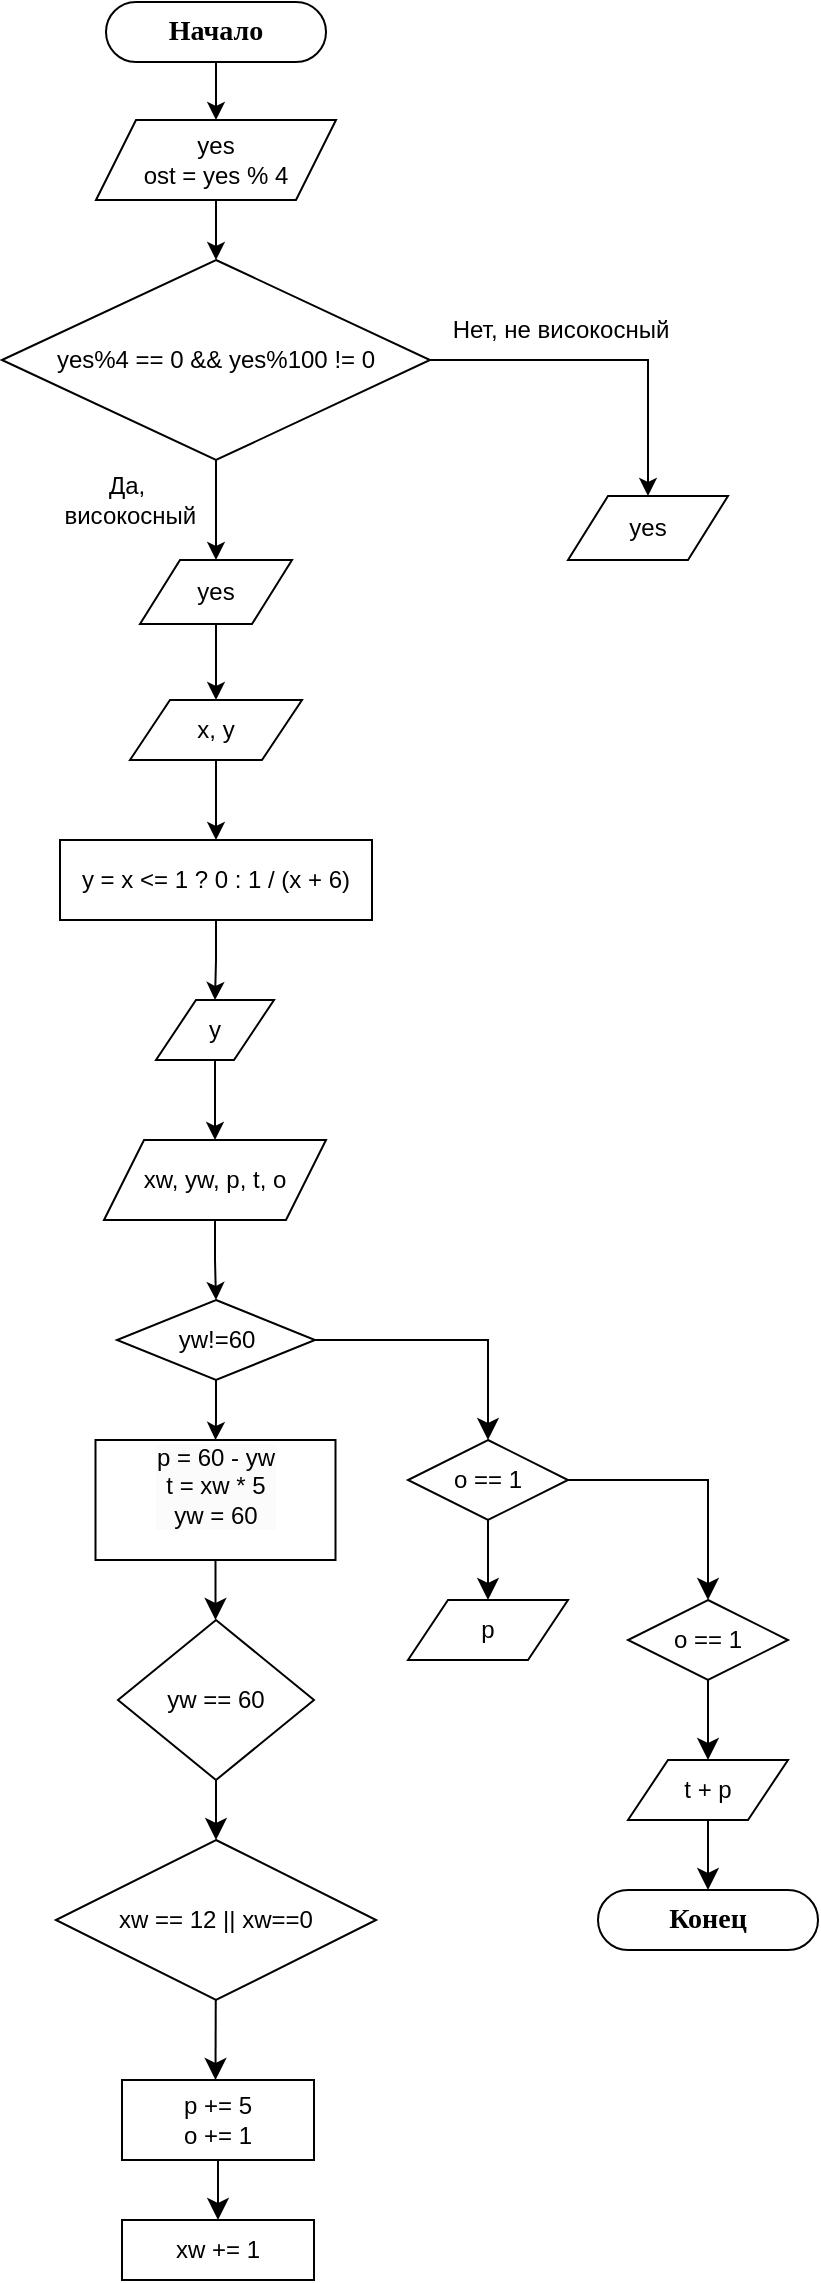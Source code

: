 <mxfile version="24.8.3">
  <diagram name="Страница — 1" id="CFaG_BACzUibLaljeHuV">
    <mxGraphModel dx="1938" dy="2260" grid="1" gridSize="10" guides="1" tooltips="1" connect="1" arrows="1" fold="1" page="1" pageScale="1" pageWidth="827" pageHeight="1169" math="0" shadow="0">
      <root>
        <mxCell id="0" />
        <mxCell id="1" parent="0" />
        <mxCell id="ybld0UvMamJYZgag9wiC-3" style="edgeStyle=orthogonalEdgeStyle;rounded=0;orthogonalLoop=1;jettySize=auto;html=1;" edge="1" parent="1" source="ybld0UvMamJYZgag9wiC-1">
          <mxGeometry relative="1" as="geometry">
            <mxPoint x="414" y="-1110" as="targetPoint" />
          </mxGeometry>
        </mxCell>
        <mxCell id="ybld0UvMamJYZgag9wiC-1" value="Начало" style="rounded=1;whiteSpace=wrap;html=1;arcSize=50;fontFamily=Times New Roman;fontStyle=1;labelBackgroundColor=none;fontColor=default;labelBorderColor=none;fontSize=14;spacing=8;" vertex="1" parent="1">
          <mxGeometry x="359" y="-1169" width="110" height="30" as="geometry" />
        </mxCell>
        <mxCell id="ybld0UvMamJYZgag9wiC-2" value="Конец" style="rounded=1;whiteSpace=wrap;html=1;arcSize=50;fontFamily=Times New Roman;fontStyle=1;labelBackgroundColor=none;fontColor=default;labelBorderColor=none;fontSize=14;spacing=8;" vertex="1" parent="1">
          <mxGeometry x="605" y="-225" width="110" height="30" as="geometry" />
        </mxCell>
        <mxCell id="ybld0UvMamJYZgag9wiC-7" style="edgeStyle=orthogonalEdgeStyle;rounded=0;orthogonalLoop=1;jettySize=auto;html=1;entryX=0.5;entryY=0;entryDx=0;entryDy=0;" edge="1" parent="1" source="ybld0UvMamJYZgag9wiC-5" target="ybld0UvMamJYZgag9wiC-9">
          <mxGeometry relative="1" as="geometry">
            <mxPoint x="414" y="-1050" as="targetPoint" />
          </mxGeometry>
        </mxCell>
        <mxCell id="ybld0UvMamJYZgag9wiC-5" value="yes&lt;div&gt;ost = yes % 4&lt;/div&gt;" style="shape=parallelogram;perimeter=parallelogramPerimeter;whiteSpace=wrap;html=1;fixedSize=1;" vertex="1" parent="1">
          <mxGeometry x="354" y="-1110" width="120" height="40" as="geometry" />
        </mxCell>
        <mxCell id="ybld0UvMamJYZgag9wiC-12" style="edgeStyle=orthogonalEdgeStyle;rounded=0;orthogonalLoop=1;jettySize=auto;html=1;entryX=0.5;entryY=0;entryDx=0;entryDy=0;" edge="1" parent="1" source="ybld0UvMamJYZgag9wiC-9" target="ybld0UvMamJYZgag9wiC-16">
          <mxGeometry relative="1" as="geometry">
            <mxPoint x="640" y="-930" as="targetPoint" />
          </mxGeometry>
        </mxCell>
        <mxCell id="ybld0UvMamJYZgag9wiC-13" style="edgeStyle=orthogonalEdgeStyle;rounded=0;orthogonalLoop=1;jettySize=auto;html=1;" edge="1" parent="1" source="ybld0UvMamJYZgag9wiC-9">
          <mxGeometry relative="1" as="geometry">
            <mxPoint x="414.0" y="-890" as="targetPoint" />
          </mxGeometry>
        </mxCell>
        <mxCell id="ybld0UvMamJYZgag9wiC-9" value="yes%4 == 0 &amp;amp;&amp;amp; yes%100 != 0" style="rhombus;whiteSpace=wrap;html=1;" vertex="1" parent="1">
          <mxGeometry x="307" y="-1040" width="214" height="100" as="geometry" />
        </mxCell>
        <mxCell id="ybld0UvMamJYZgag9wiC-14" value="Нет, не високосный" style="text;html=1;align=center;verticalAlign=middle;resizable=0;points=[];autosize=1;strokeColor=none;fillColor=none;" vertex="1" parent="1">
          <mxGeometry x="521" y="-1020" width="130" height="30" as="geometry" />
        </mxCell>
        <mxCell id="ybld0UvMamJYZgag9wiC-15" value="Да,&lt;div&gt;&amp;nbsp;високосный&lt;/div&gt;" style="text;html=1;align=center;verticalAlign=middle;resizable=0;points=[];autosize=1;strokeColor=none;fillColor=none;" vertex="1" parent="1">
          <mxGeometry x="324" y="-940" width="90" height="40" as="geometry" />
        </mxCell>
        <mxCell id="ybld0UvMamJYZgag9wiC-16" value="yes" style="shape=parallelogram;perimeter=parallelogramPerimeter;whiteSpace=wrap;html=1;fixedSize=1;" vertex="1" parent="1">
          <mxGeometry x="590" y="-922" width="80" height="32" as="geometry" />
        </mxCell>
        <mxCell id="ybld0UvMamJYZgag9wiC-19" style="edgeStyle=orthogonalEdgeStyle;rounded=0;orthogonalLoop=1;jettySize=auto;html=1;" edge="1" parent="1" source="ybld0UvMamJYZgag9wiC-18" target="ybld0UvMamJYZgag9wiC-20">
          <mxGeometry relative="1" as="geometry">
            <mxPoint x="414" y="-810" as="targetPoint" />
          </mxGeometry>
        </mxCell>
        <mxCell id="ybld0UvMamJYZgag9wiC-18" value="yes" style="shape=parallelogram;perimeter=parallelogramPerimeter;whiteSpace=wrap;html=1;fixedSize=1;" vertex="1" parent="1">
          <mxGeometry x="376" y="-890" width="76" height="32" as="geometry" />
        </mxCell>
        <mxCell id="ybld0UvMamJYZgag9wiC-23" style="edgeStyle=orthogonalEdgeStyle;rounded=0;orthogonalLoop=1;jettySize=auto;html=1;entryX=0.5;entryY=0;entryDx=0;entryDy=0;" edge="1" parent="1" source="ybld0UvMamJYZgag9wiC-20" target="ybld0UvMamJYZgag9wiC-22">
          <mxGeometry relative="1" as="geometry" />
        </mxCell>
        <mxCell id="ybld0UvMamJYZgag9wiC-20" value="x, y" style="shape=parallelogram;perimeter=parallelogramPerimeter;whiteSpace=wrap;html=1;fixedSize=1;" vertex="1" parent="1">
          <mxGeometry x="371" y="-820" width="86" height="30" as="geometry" />
        </mxCell>
        <mxCell id="ybld0UvMamJYZgag9wiC-25" style="edgeStyle=orthogonalEdgeStyle;rounded=0;orthogonalLoop=1;jettySize=auto;html=1;entryX=0.5;entryY=0;entryDx=0;entryDy=0;" edge="1" parent="1" source="ybld0UvMamJYZgag9wiC-22" target="ybld0UvMamJYZgag9wiC-24">
          <mxGeometry relative="1" as="geometry" />
        </mxCell>
        <mxCell id="ybld0UvMamJYZgag9wiC-22" value="y = x &amp;lt;= 1 ? 0 : 1 / (x + 6)" style="rounded=0;whiteSpace=wrap;html=1;" vertex="1" parent="1">
          <mxGeometry x="336" y="-750" width="156" height="40" as="geometry" />
        </mxCell>
        <mxCell id="ybld0UvMamJYZgag9wiC-26" style="edgeStyle=orthogonalEdgeStyle;rounded=0;orthogonalLoop=1;jettySize=auto;html=1;" edge="1" parent="1" source="ybld0UvMamJYZgag9wiC-24">
          <mxGeometry relative="1" as="geometry">
            <mxPoint x="413.5" y="-600" as="targetPoint" />
          </mxGeometry>
        </mxCell>
        <mxCell id="ybld0UvMamJYZgag9wiC-24" value="y" style="shape=parallelogram;perimeter=parallelogramPerimeter;whiteSpace=wrap;html=1;fixedSize=1;" vertex="1" parent="1">
          <mxGeometry x="384" y="-670" width="59" height="30" as="geometry" />
        </mxCell>
        <mxCell id="ybld0UvMamJYZgag9wiC-28" style="edgeStyle=orthogonalEdgeStyle;rounded=0;orthogonalLoop=1;jettySize=auto;html=1;" edge="1" parent="1" source="ybld0UvMamJYZgag9wiC-27" target="ybld0UvMamJYZgag9wiC-29">
          <mxGeometry relative="1" as="geometry">
            <mxPoint x="413.5" y="-510" as="targetPoint" />
          </mxGeometry>
        </mxCell>
        <mxCell id="ybld0UvMamJYZgag9wiC-27" value="xw, yw, p, t, o" style="shape=parallelogram;perimeter=parallelogramPerimeter;whiteSpace=wrap;html=1;fixedSize=1;" vertex="1" parent="1">
          <mxGeometry x="358" y="-600" width="111" height="40" as="geometry" />
        </mxCell>
        <mxCell id="ybld0UvMamJYZgag9wiC-30" style="edgeStyle=orthogonalEdgeStyle;rounded=0;orthogonalLoop=1;jettySize=auto;html=1;entryX=0.5;entryY=0;entryDx=0;entryDy=0;" edge="1" parent="1" source="ybld0UvMamJYZgag9wiC-29" target="ybld0UvMamJYZgag9wiC-42">
          <mxGeometry relative="1" as="geometry">
            <mxPoint x="586" y="-470" as="targetPoint" />
          </mxGeometry>
        </mxCell>
        <mxCell id="ybld0UvMamJYZgag9wiC-51" value="" style="edgeStyle=orthogonalEdgeStyle;rounded=0;orthogonalLoop=1;jettySize=auto;html=1;fontSize=12;startSize=8;endSize=8;" edge="1" parent="1" source="ybld0UvMamJYZgag9wiC-29" target="ybld0UvMamJYZgag9wiC-50">
          <mxGeometry relative="1" as="geometry" />
        </mxCell>
        <mxCell id="ybld0UvMamJYZgag9wiC-29" value="yw!=60" style="rhombus;whiteSpace=wrap;html=1;" vertex="1" parent="1">
          <mxGeometry x="364.5" y="-520" width="99" height="40" as="geometry" />
        </mxCell>
        <mxCell id="ybld0UvMamJYZgag9wiC-37" style="edgeStyle=none;curved=1;rounded=0;orthogonalLoop=1;jettySize=auto;html=1;fontSize=12;startSize=8;endSize=8;entryX=0.5;entryY=0;entryDx=0;entryDy=0;" edge="1" parent="1" source="ybld0UvMamJYZgag9wiC-36" target="ybld0UvMamJYZgag9wiC-39">
          <mxGeometry relative="1" as="geometry">
            <mxPoint x="414" y="-230" as="targetPoint" />
          </mxGeometry>
        </mxCell>
        <mxCell id="ybld0UvMamJYZgag9wiC-36" value="yw == 60" style="rhombus;whiteSpace=wrap;html=1;" vertex="1" parent="1">
          <mxGeometry x="365" y="-360" width="98" height="80" as="geometry" />
        </mxCell>
        <mxCell id="ybld0UvMamJYZgag9wiC-38" value="xw += 1" style="rounded=0;whiteSpace=wrap;html=1;" vertex="1" parent="1">
          <mxGeometry x="367" y="-60" width="96" height="30" as="geometry" />
        </mxCell>
        <mxCell id="ybld0UvMamJYZgag9wiC-41" style="edgeStyle=none;curved=1;rounded=0;orthogonalLoop=1;jettySize=auto;html=1;fontSize=12;startSize=8;endSize=8;" edge="1" parent="1" source="ybld0UvMamJYZgag9wiC-39">
          <mxGeometry relative="1" as="geometry">
            <mxPoint x="413.75" y="-130" as="targetPoint" />
          </mxGeometry>
        </mxCell>
        <mxCell id="ybld0UvMamJYZgag9wiC-39" value="xw == 12 || xw==0" style="rhombus;whiteSpace=wrap;html=1;" vertex="1" parent="1">
          <mxGeometry x="333.94" y="-250" width="160.12" height="80" as="geometry" />
        </mxCell>
        <mxCell id="ybld0UvMamJYZgag9wiC-43" style="edgeStyle=none;curved=1;rounded=0;orthogonalLoop=1;jettySize=auto;html=1;fontSize=12;startSize=8;endSize=8;" edge="1" parent="1" source="ybld0UvMamJYZgag9wiC-42">
          <mxGeometry relative="1" as="geometry">
            <mxPoint x="413.75" y="-360" as="targetPoint" />
          </mxGeometry>
        </mxCell>
        <mxCell id="ybld0UvMamJYZgag9wiC-42" value="&#xa;&lt;div style=&quot;forced-color-adjust: none; color: rgb(0, 0, 0); font-family: Helvetica; font-size: 12px; font-style: normal; font-variant-ligatures: normal; font-variant-caps: normal; font-weight: 400; letter-spacing: normal; orphans: 2; text-align: center; text-indent: 0px; text-transform: none; widows: 2; word-spacing: 0px; -webkit-text-stroke-width: 0px; white-space: normal; background-color: rgb(251, 251, 251); text-decoration-thickness: initial; text-decoration-style: initial; text-decoration-color: initial;&quot;&gt;&lt;span style=&quot;forced-color-adjust: none; font-size: 12px;&quot;&gt;p = 60 - yw&lt;/span&gt;&lt;/div&gt;&lt;div style=&quot;forced-color-adjust: none; color: rgb(0, 0, 0); font-family: Helvetica; font-size: 12px; font-style: normal; font-variant-ligatures: normal; font-variant-caps: normal; font-weight: 400; letter-spacing: normal; orphans: 2; text-align: center; text-indent: 0px; text-transform: none; widows: 2; word-spacing: 0px; -webkit-text-stroke-width: 0px; white-space: normal; background-color: rgb(251, 251, 251); text-decoration-thickness: initial; text-decoration-style: initial; text-decoration-color: initial;&quot;&gt;&lt;span style=&quot;forced-color-adjust: none; font-size: 12px;&quot;&gt;t = xw * 5&lt;/span&gt;&lt;/div&gt;&lt;div style=&quot;forced-color-adjust: none; color: rgb(0, 0, 0); font-family: Helvetica; font-size: 12px; font-style: normal; font-variant-ligatures: normal; font-variant-caps: normal; font-weight: 400; letter-spacing: normal; orphans: 2; text-align: center; text-indent: 0px; text-transform: none; widows: 2; word-spacing: 0px; -webkit-text-stroke-width: 0px; white-space: normal; background-color: rgb(251, 251, 251); text-decoration-thickness: initial; text-decoration-style: initial; text-decoration-color: initial;&quot;&gt;&lt;span style=&quot;forced-color-adjust: none; font-size: 12px;&quot;&gt;yw = 60&lt;/span&gt;&lt;/div&gt;&#xa;&#xa;" style="rounded=0;whiteSpace=wrap;html=1;" vertex="1" parent="1">
          <mxGeometry x="353.75" y="-450" width="120" height="60" as="geometry" />
        </mxCell>
        <mxCell id="ybld0UvMamJYZgag9wiC-48" style="edgeStyle=none;curved=1;rounded=0;orthogonalLoop=1;jettySize=auto;html=1;entryX=0.5;entryY=0;entryDx=0;entryDy=0;fontSize=12;startSize=8;endSize=8;" edge="1" parent="1" source="ybld0UvMamJYZgag9wiC-45" target="ybld0UvMamJYZgag9wiC-38">
          <mxGeometry relative="1" as="geometry" />
        </mxCell>
        <mxCell id="ybld0UvMamJYZgag9wiC-45" value="&lt;div style=&quot;text-align: start;&quot;&gt;&lt;div&gt;p += 5&lt;/div&gt;&lt;div&gt;o += 1&lt;/div&gt;&lt;/div&gt;" style="rounded=0;whiteSpace=wrap;html=1;" vertex="1" parent="1">
          <mxGeometry x="367" y="-130" width="96" height="40" as="geometry" />
        </mxCell>
        <mxCell id="ybld0UvMamJYZgag9wiC-53" style="edgeStyle=none;curved=1;rounded=0;orthogonalLoop=1;jettySize=auto;html=1;fontSize=12;startSize=8;endSize=8;" edge="1" parent="1" source="ybld0UvMamJYZgag9wiC-50">
          <mxGeometry relative="1" as="geometry">
            <mxPoint x="550" y="-370" as="targetPoint" />
          </mxGeometry>
        </mxCell>
        <mxCell id="ybld0UvMamJYZgag9wiC-55" style="edgeStyle=orthogonalEdgeStyle;rounded=0;orthogonalLoop=1;jettySize=auto;html=1;fontSize=12;startSize=8;endSize=8;entryX=0.5;entryY=0;entryDx=0;entryDy=0;" edge="1" parent="1" source="ybld0UvMamJYZgag9wiC-50" target="ybld0UvMamJYZgag9wiC-52">
          <mxGeometry relative="1" as="geometry">
            <mxPoint x="680" y="-360" as="targetPoint" />
          </mxGeometry>
        </mxCell>
        <mxCell id="ybld0UvMamJYZgag9wiC-50" value="o == 1" style="rhombus;whiteSpace=wrap;html=1;" vertex="1" parent="1">
          <mxGeometry x="510" y="-450" width="80" height="40" as="geometry" />
        </mxCell>
        <mxCell id="ybld0UvMamJYZgag9wiC-56" style="edgeStyle=none;curved=1;rounded=0;orthogonalLoop=1;jettySize=auto;html=1;fontSize=12;startSize=8;endSize=8;" edge="1" parent="1" source="ybld0UvMamJYZgag9wiC-52">
          <mxGeometry relative="1" as="geometry">
            <mxPoint x="660" y="-290" as="targetPoint" />
          </mxGeometry>
        </mxCell>
        <mxCell id="ybld0UvMamJYZgag9wiC-52" value="o == 1" style="rhombus;whiteSpace=wrap;html=1;" vertex="1" parent="1">
          <mxGeometry x="620" y="-370" width="80" height="40" as="geometry" />
        </mxCell>
        <mxCell id="ybld0UvMamJYZgag9wiC-54" value="p" style="shape=parallelogram;perimeter=parallelogramPerimeter;whiteSpace=wrap;html=1;fixedSize=1;" vertex="1" parent="1">
          <mxGeometry x="510" y="-370" width="80" height="30" as="geometry" />
        </mxCell>
        <mxCell id="ybld0UvMamJYZgag9wiC-61" style="edgeStyle=none;curved=1;rounded=0;orthogonalLoop=1;jettySize=auto;html=1;entryX=0.5;entryY=0;entryDx=0;entryDy=0;fontSize=12;startSize=8;endSize=8;" edge="1" parent="1" source="ybld0UvMamJYZgag9wiC-58" target="ybld0UvMamJYZgag9wiC-2">
          <mxGeometry relative="1" as="geometry" />
        </mxCell>
        <mxCell id="ybld0UvMamJYZgag9wiC-58" value="t + p" style="shape=parallelogram;perimeter=parallelogramPerimeter;whiteSpace=wrap;html=1;fixedSize=1;" vertex="1" parent="1">
          <mxGeometry x="620" y="-290" width="80" height="30" as="geometry" />
        </mxCell>
      </root>
    </mxGraphModel>
  </diagram>
</mxfile>
